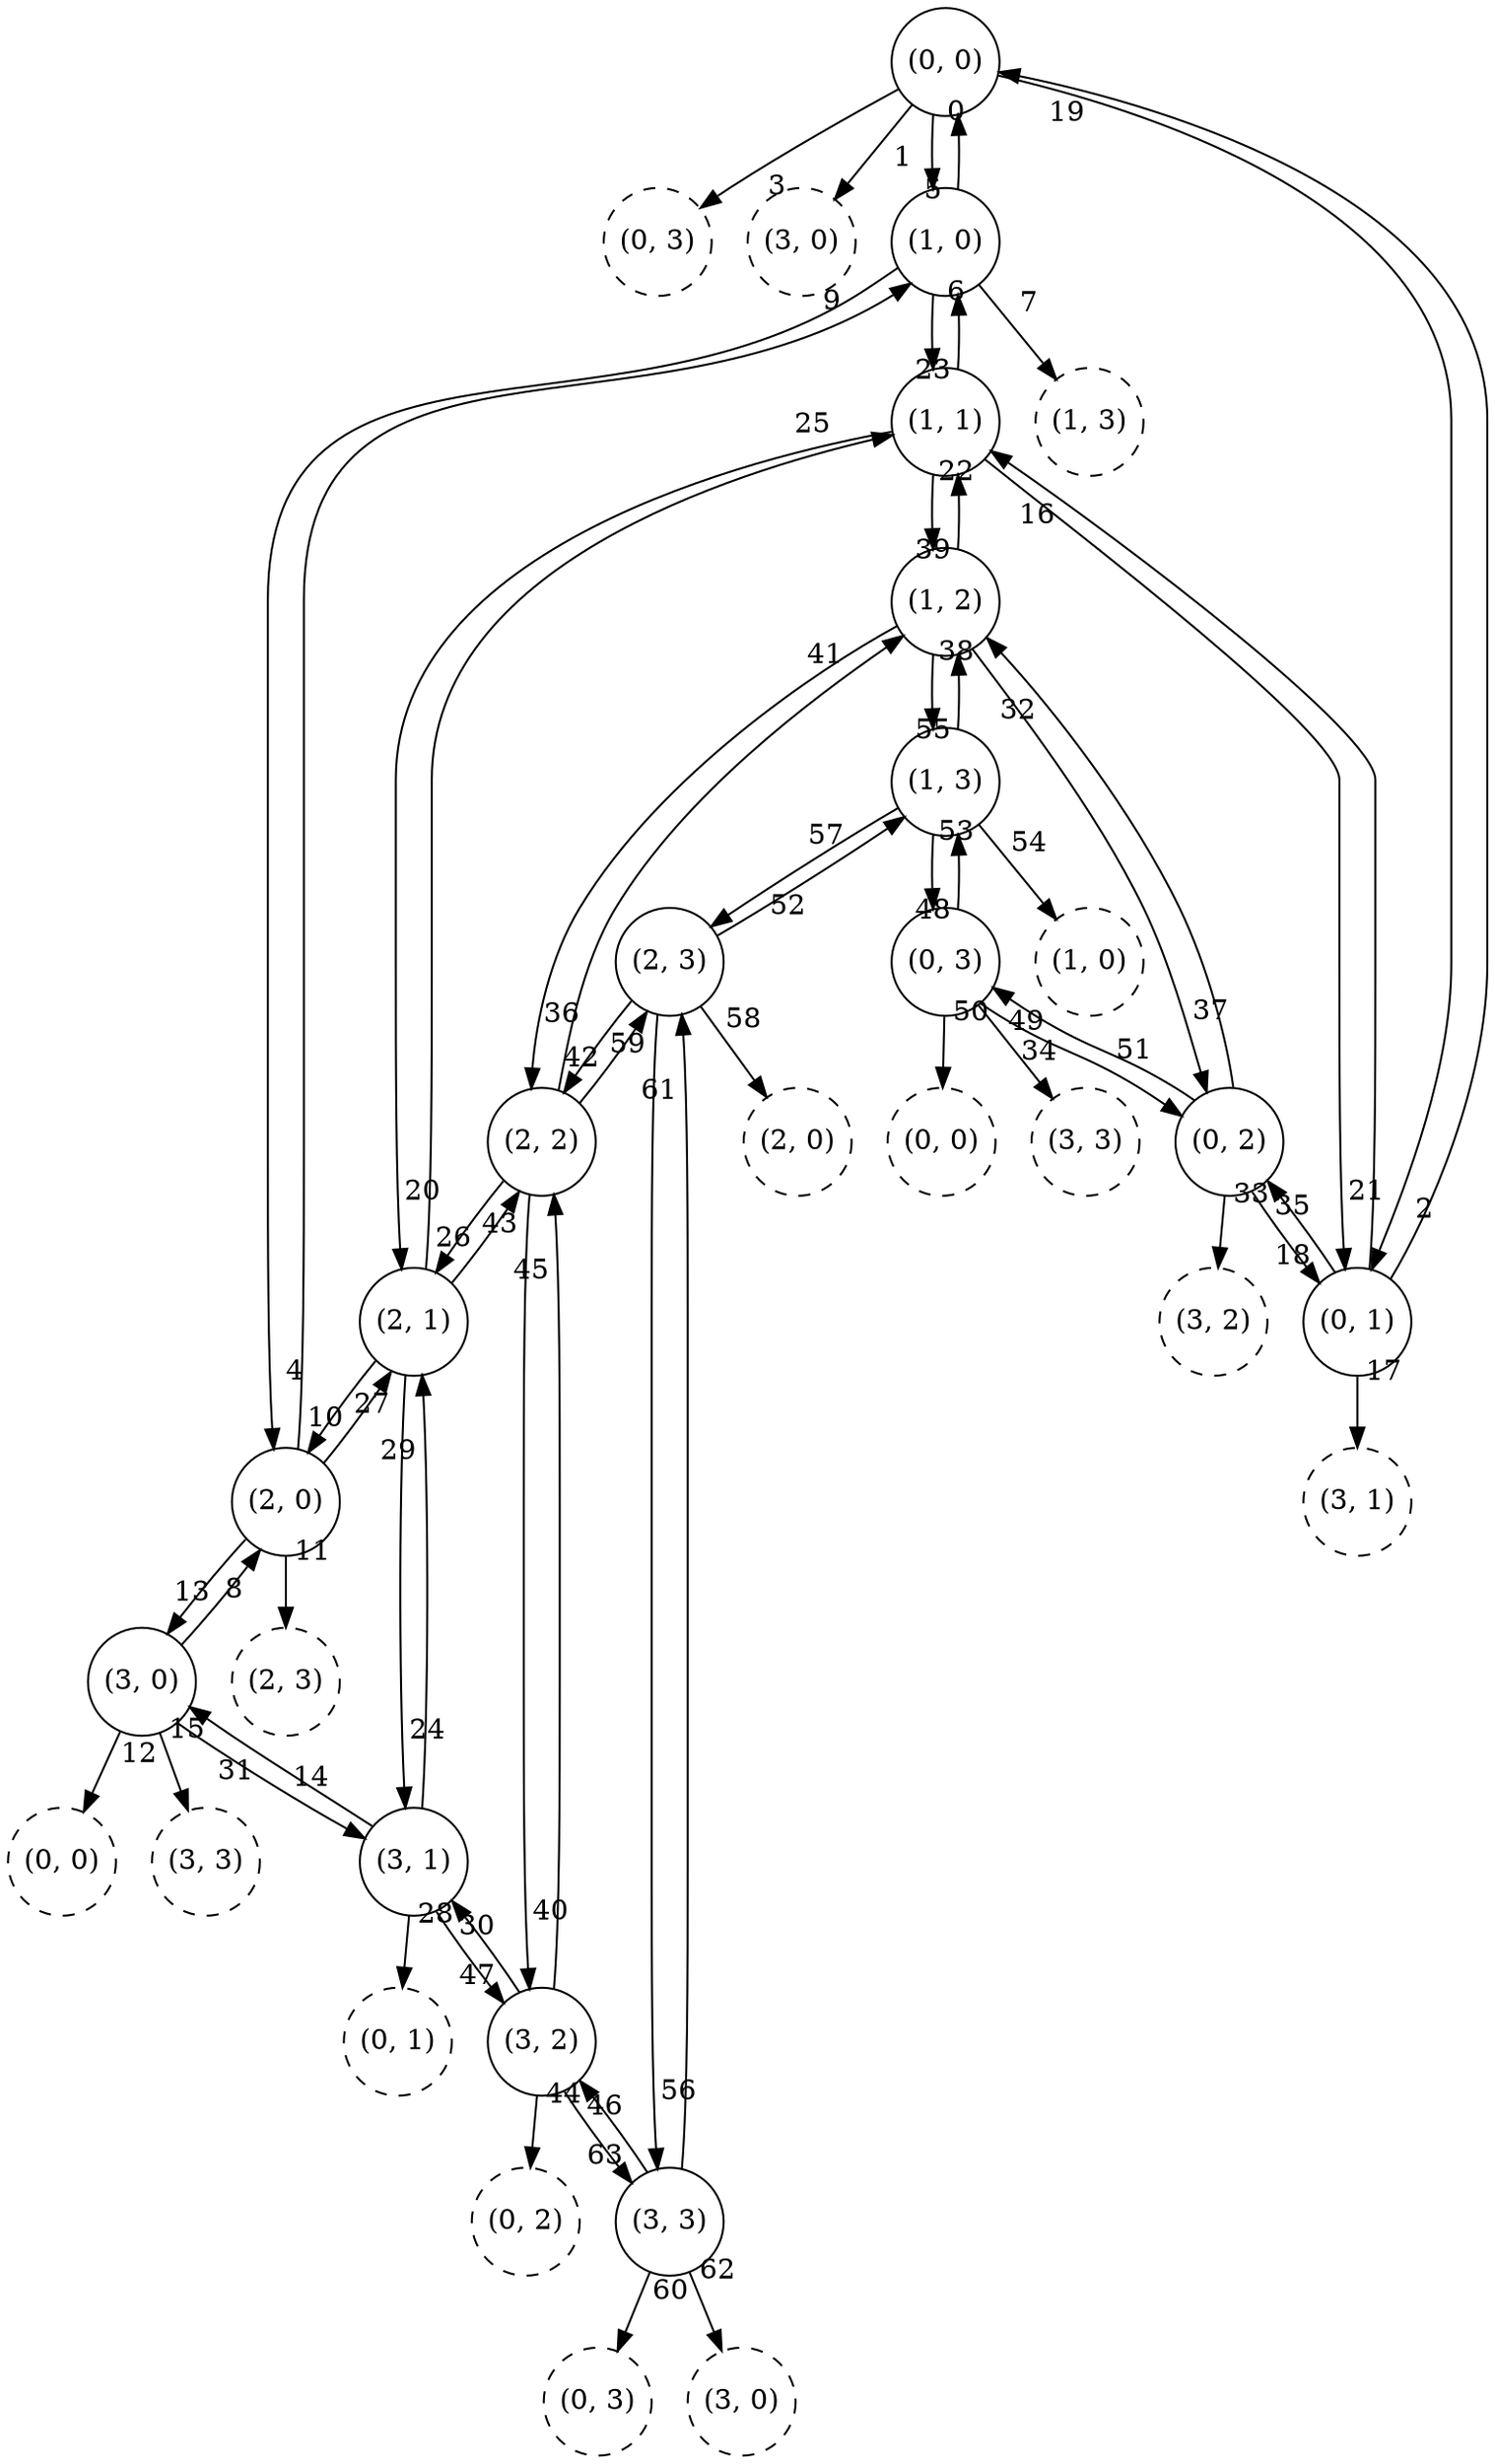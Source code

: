 digraph {
	"(0, -1)" [pos="0.0,-1.75!" width=0.75 height=0.75 fixedsize=True style="dashed" label="(0, 3)"]
	"(1, -1)" [pos="1.75,-1.75!" width=0.75 height=0.75 fixedsize=True style="dashed" label="(1, 3)"]
	"(2, -1)" [pos="3.5,-1.75!" width=0.75 height=0.75 fixedsize=True style="dashed" label="(2, 3)"]
	"(3, -1)" [pos="5.25,-1.75!" width=0.75 height=0.75 fixedsize=True style="dashed" label="(3, 3)"]
	"(-1, 0)" [pos="-1.75,0.0!" width=0.75 height=0.75 fixedsize=True style="dashed" label="(3, 0)"]
	"(0, 0)" [pos="0.0,0.0!" width=0.75 height=0.75 fixedsize=True]
	"(1, 0)" [pos="1.75,0.0!" width=0.75 height=0.75 fixedsize=True]
	"(2, 0)" [pos="3.5,0.0!" width=0.75 height=0.75 fixedsize=True]
	"(3, 0)" [pos="5.25,0.0!" width=0.75 height=0.75 fixedsize=True]
	"(4, 0)" [pos="7.0,0.0!" width=0.75 height=0.75 fixedsize=True style="dashed" label="(0, 0)"]
	"(-1, 1)" [pos="-1.75,1.75!" width=0.75 height=0.75 fixedsize=True style="dashed" label="(3, 1)"]
	"(0, 1)" [pos="0.0,1.75!" width=0.75 height=0.75 fixedsize=True]
	"(1, 1)" [pos="1.75,1.75!" width=0.75 height=0.75 fixedsize=True]
	"(2, 1)" [pos="3.5,1.75!" width=0.75 height=0.75 fixedsize=True]
	"(3, 1)" [pos="5.25,1.75!" width=0.75 height=0.75 fixedsize=True]
	"(4, 1)" [pos="7.0,1.75!" width=0.75 height=0.75 fixedsize=True style="dashed" label="(0, 1)"]
	"(-1, 2)" [pos="-1.75,3.5!" width=0.75 height=0.75 fixedsize=True style="dashed" label="(3, 2)"]
	"(0, 2)" [pos="0.0,3.5!" width=0.75 height=0.75 fixedsize=True]
	"(1, 2)" [pos="1.75,3.5!" width=0.75 height=0.75 fixedsize=True]
	"(2, 2)" [pos="3.5,3.5!" width=0.75 height=0.75 fixedsize=True]
	"(3, 2)" [pos="5.25,3.5!" width=0.75 height=0.75 fixedsize=True]
	"(4, 2)" [pos="7.0,3.5!" width=0.75 height=0.75 fixedsize=True style="dashed" label="(0, 2)"]
	"(-1, 3)" [pos="-1.75,5.25!" width=0.75 height=0.75 fixedsize=True style="dashed" label="(3, 3)"]
	"(0, 3)" [pos="0.0,5.25!" width=0.75 height=0.75 fixedsize=True]
	"(1, 3)" [pos="1.75,5.25!" width=0.75 height=0.75 fixedsize=True]
	"(2, 3)" [pos="3.5,5.25!" width=0.75 height=0.75 fixedsize=True]
	"(3, 3)" [pos="5.25,5.25!" width=0.75 height=0.75 fixedsize=True]
	"(4, 3)" [pos="7.0,5.25!" width=0.75 height=0.75 fixedsize=True style="dashed" label="(0, 3)"]
	"(0, 4)" [pos="0.0,7.0!" width=0.75 height=0.75 fixedsize=True style="dashed" label="(0, 0)"]
	"(1, 4)" [pos="1.75,7.0!" width=0.75 height=0.75 fixedsize=True style="dashed" label="(1, 0)"]
	"(2, 4)" [pos="3.5,7.0!" width=0.75 height=0.75 fixedsize=True style="dashed" label="(2, 0)"]
	"(3, 4)" [pos="5.25,7.0!" width=0.75 height=0.75 fixedsize=True style="dashed" label="(3, 0)"]

	 "(0, 0)" -> "(1, 0)"[headlabel=0 labeldistance=4 labelangle=-20];
	 "(0, 0)" -> "(-1, 0)"[headlabel=1 labeldistance=4 labelangle=-20];
	 "(0, 0)" -> "(0, 1)"[headlabel=2 labeldistance=4 labelangle=-20];
	 "(0, 0)" -> "(0, -1)"[headlabel=3 labeldistance=4 labelangle=-20];
	 "(1, 0)" -> "(2, 0)"[headlabel=4 labeldistance=4 labelangle=-20];
	 "(1, 0)" -> "(0, 0)"[headlabel=5 labeldistance=4 labelangle=-20];
	 "(1, 0)" -> "(1, 1)"[headlabel=6 labeldistance=4 labelangle=-20];
	 "(1, 0)" -> "(1, -1)"[headlabel=7 labeldistance=4 labelangle=-20];
	 "(2, 0)" -> "(3, 0)"[headlabel=8 labeldistance=4 labelangle=-20];
	 "(2, 0)" -> "(1, 0)"[headlabel=9 labeldistance=4 labelangle=-20];
	 "(2, 0)" -> "(2, 1)"[headlabel=10 labeldistance=4 labelangle=-20];
	 "(2, 0)" -> "(2, -1)"[headlabel=11 labeldistance=4 labelangle=-20];
	 "(3, 0)" -> "(4, 0)"[headlabel=12 labeldistance=4 labelangle=-20];
	 "(3, 0)" -> "(2, 0)"[headlabel=13 labeldistance=4 labelangle=-20];
	 "(3, 0)" -> "(3, 1)"[headlabel=14 labeldistance=4 labelangle=-20];
	 "(3, 0)" -> "(3, -1)"[headlabel=15 labeldistance=4 labelangle=-20];
	 "(0, 1)" -> "(1, 1)"[headlabel=16 labeldistance=4 labelangle=-20];
	 "(0, 1)" -> "(-1, 1)"[headlabel=17 labeldistance=4 labelangle=-20];
	 "(0, 1)" -> "(0, 2)"[headlabel=18 labeldistance=4 labelangle=-20];
	 "(0, 1)" -> "(0, 0)"[headlabel=19 labeldistance=4 labelangle=-20];
	 "(1, 1)" -> "(2, 1)"[headlabel=20 labeldistance=4 labelangle=-20];
	 "(1, 1)" -> "(0, 1)"[headlabel=21 labeldistance=4 labelangle=-20];
	 "(1, 1)" -> "(1, 2)"[headlabel=22 labeldistance=4 labelangle=-20];
	 "(1, 1)" -> "(1, 0)"[headlabel=23 labeldistance=4 labelangle=-20];
	 "(2, 1)" -> "(3, 1)"[headlabel=24 labeldistance=4 labelangle=-20];
	 "(2, 1)" -> "(1, 1)"[headlabel=25 labeldistance=4 labelangle=-20];
	 "(2, 1)" -> "(2, 2)"[headlabel=26 labeldistance=4 labelangle=-20];
	 "(2, 1)" -> "(2, 0)"[headlabel=27 labeldistance=4 labelangle=-20];
	 "(3, 1)" -> "(4, 1)"[headlabel=28 labeldistance=4 labelangle=-20];
	 "(3, 1)" -> "(2, 1)"[headlabel=29 labeldistance=4 labelangle=-20];
	 "(3, 1)" -> "(3, 2)"[headlabel=30 labeldistance=4 labelangle=-20];
	 "(3, 1)" -> "(3, 0)"[headlabel=31 labeldistance=4 labelangle=-20];
	 "(0, 2)" -> "(1, 2)"[headlabel=32 labeldistance=4 labelangle=-20];
	 "(0, 2)" -> "(-1, 2)"[headlabel=33 labeldistance=4 labelangle=-20];
	 "(0, 2)" -> "(0, 3)"[headlabel=34 labeldistance=4 labelangle=-20];
	 "(0, 2)" -> "(0, 1)"[headlabel=35 labeldistance=4 labelangle=-20];
	 "(1, 2)" -> "(2, 2)"[headlabel=36 labeldistance=4 labelangle=-20];
	 "(1, 2)" -> "(0, 2)"[headlabel=37 labeldistance=4 labelangle=-20];
	 "(1, 2)" -> "(1, 3)"[headlabel=38 labeldistance=4 labelangle=-20];
	 "(1, 2)" -> "(1, 1)"[headlabel=39 labeldistance=4 labelangle=-20];
	 "(2, 2)" -> "(3, 2)"[headlabel=40 labeldistance=4 labelangle=-20];
	 "(2, 2)" -> "(1, 2)"[headlabel=41 labeldistance=4 labelangle=-20];
	 "(2, 2)" -> "(2, 3)"[headlabel=42 labeldistance=4 labelangle=-20];
	 "(2, 2)" -> "(2, 1)"[headlabel=43 labeldistance=4 labelangle=-20];
	 "(3, 2)" -> "(4, 2)"[headlabel=44 labeldistance=4 labelangle=-20];
	 "(3, 2)" -> "(2, 2)"[headlabel=45 labeldistance=4 labelangle=-20];
	 "(3, 2)" -> "(3, 3)"[headlabel=46 labeldistance=4 labelangle=-20];
	 "(3, 2)" -> "(3, 1)"[headlabel=47 labeldistance=4 labelangle=-20];
	 "(0, 3)" -> "(1, 3)"[headlabel=48 labeldistance=4 labelangle=-20];
	 "(0, 3)" -> "(-1, 3)"[headlabel=49 labeldistance=4 labelangle=-20];
	 "(0, 3)" -> "(0, 4)"[headlabel=50 labeldistance=4 labelangle=-20];
	 "(0, 3)" -> "(0, 2)"[headlabel=51 labeldistance=4 labelangle=-20];
	 "(1, 3)" -> "(2, 3)"[headlabel=52 labeldistance=4 labelangle=-20];
	 "(1, 3)" -> "(0, 3)"[headlabel=53 labeldistance=4 labelangle=-20];
	 "(1, 3)" -> "(1, 4)"[headlabel=54 labeldistance=4 labelangle=-20];
	 "(1, 3)" -> "(1, 2)"[headlabel=55 labeldistance=4 labelangle=-20];
	 "(2, 3)" -> "(3, 3)"[headlabel=56 labeldistance=4 labelangle=-20];
	 "(2, 3)" -> "(1, 3)"[headlabel=57 labeldistance=4 labelangle=-20];
	 "(2, 3)" -> "(2, 4)"[headlabel=58 labeldistance=4 labelangle=-20];
	 "(2, 3)" -> "(2, 2)"[headlabel=59 labeldistance=4 labelangle=-20];
	 "(3, 3)" -> "(4, 3)"[headlabel=60 labeldistance=4 labelangle=-20];
	 "(3, 3)" -> "(2, 3)"[headlabel=61 labeldistance=4 labelangle=-20];
	 "(3, 3)" -> "(3, 4)"[headlabel=62 labeldistance=4 labelangle=-20];
	 "(3, 3)" -> "(3, 2)"[headlabel=63 labeldistance=4 labelangle=-20];
}
